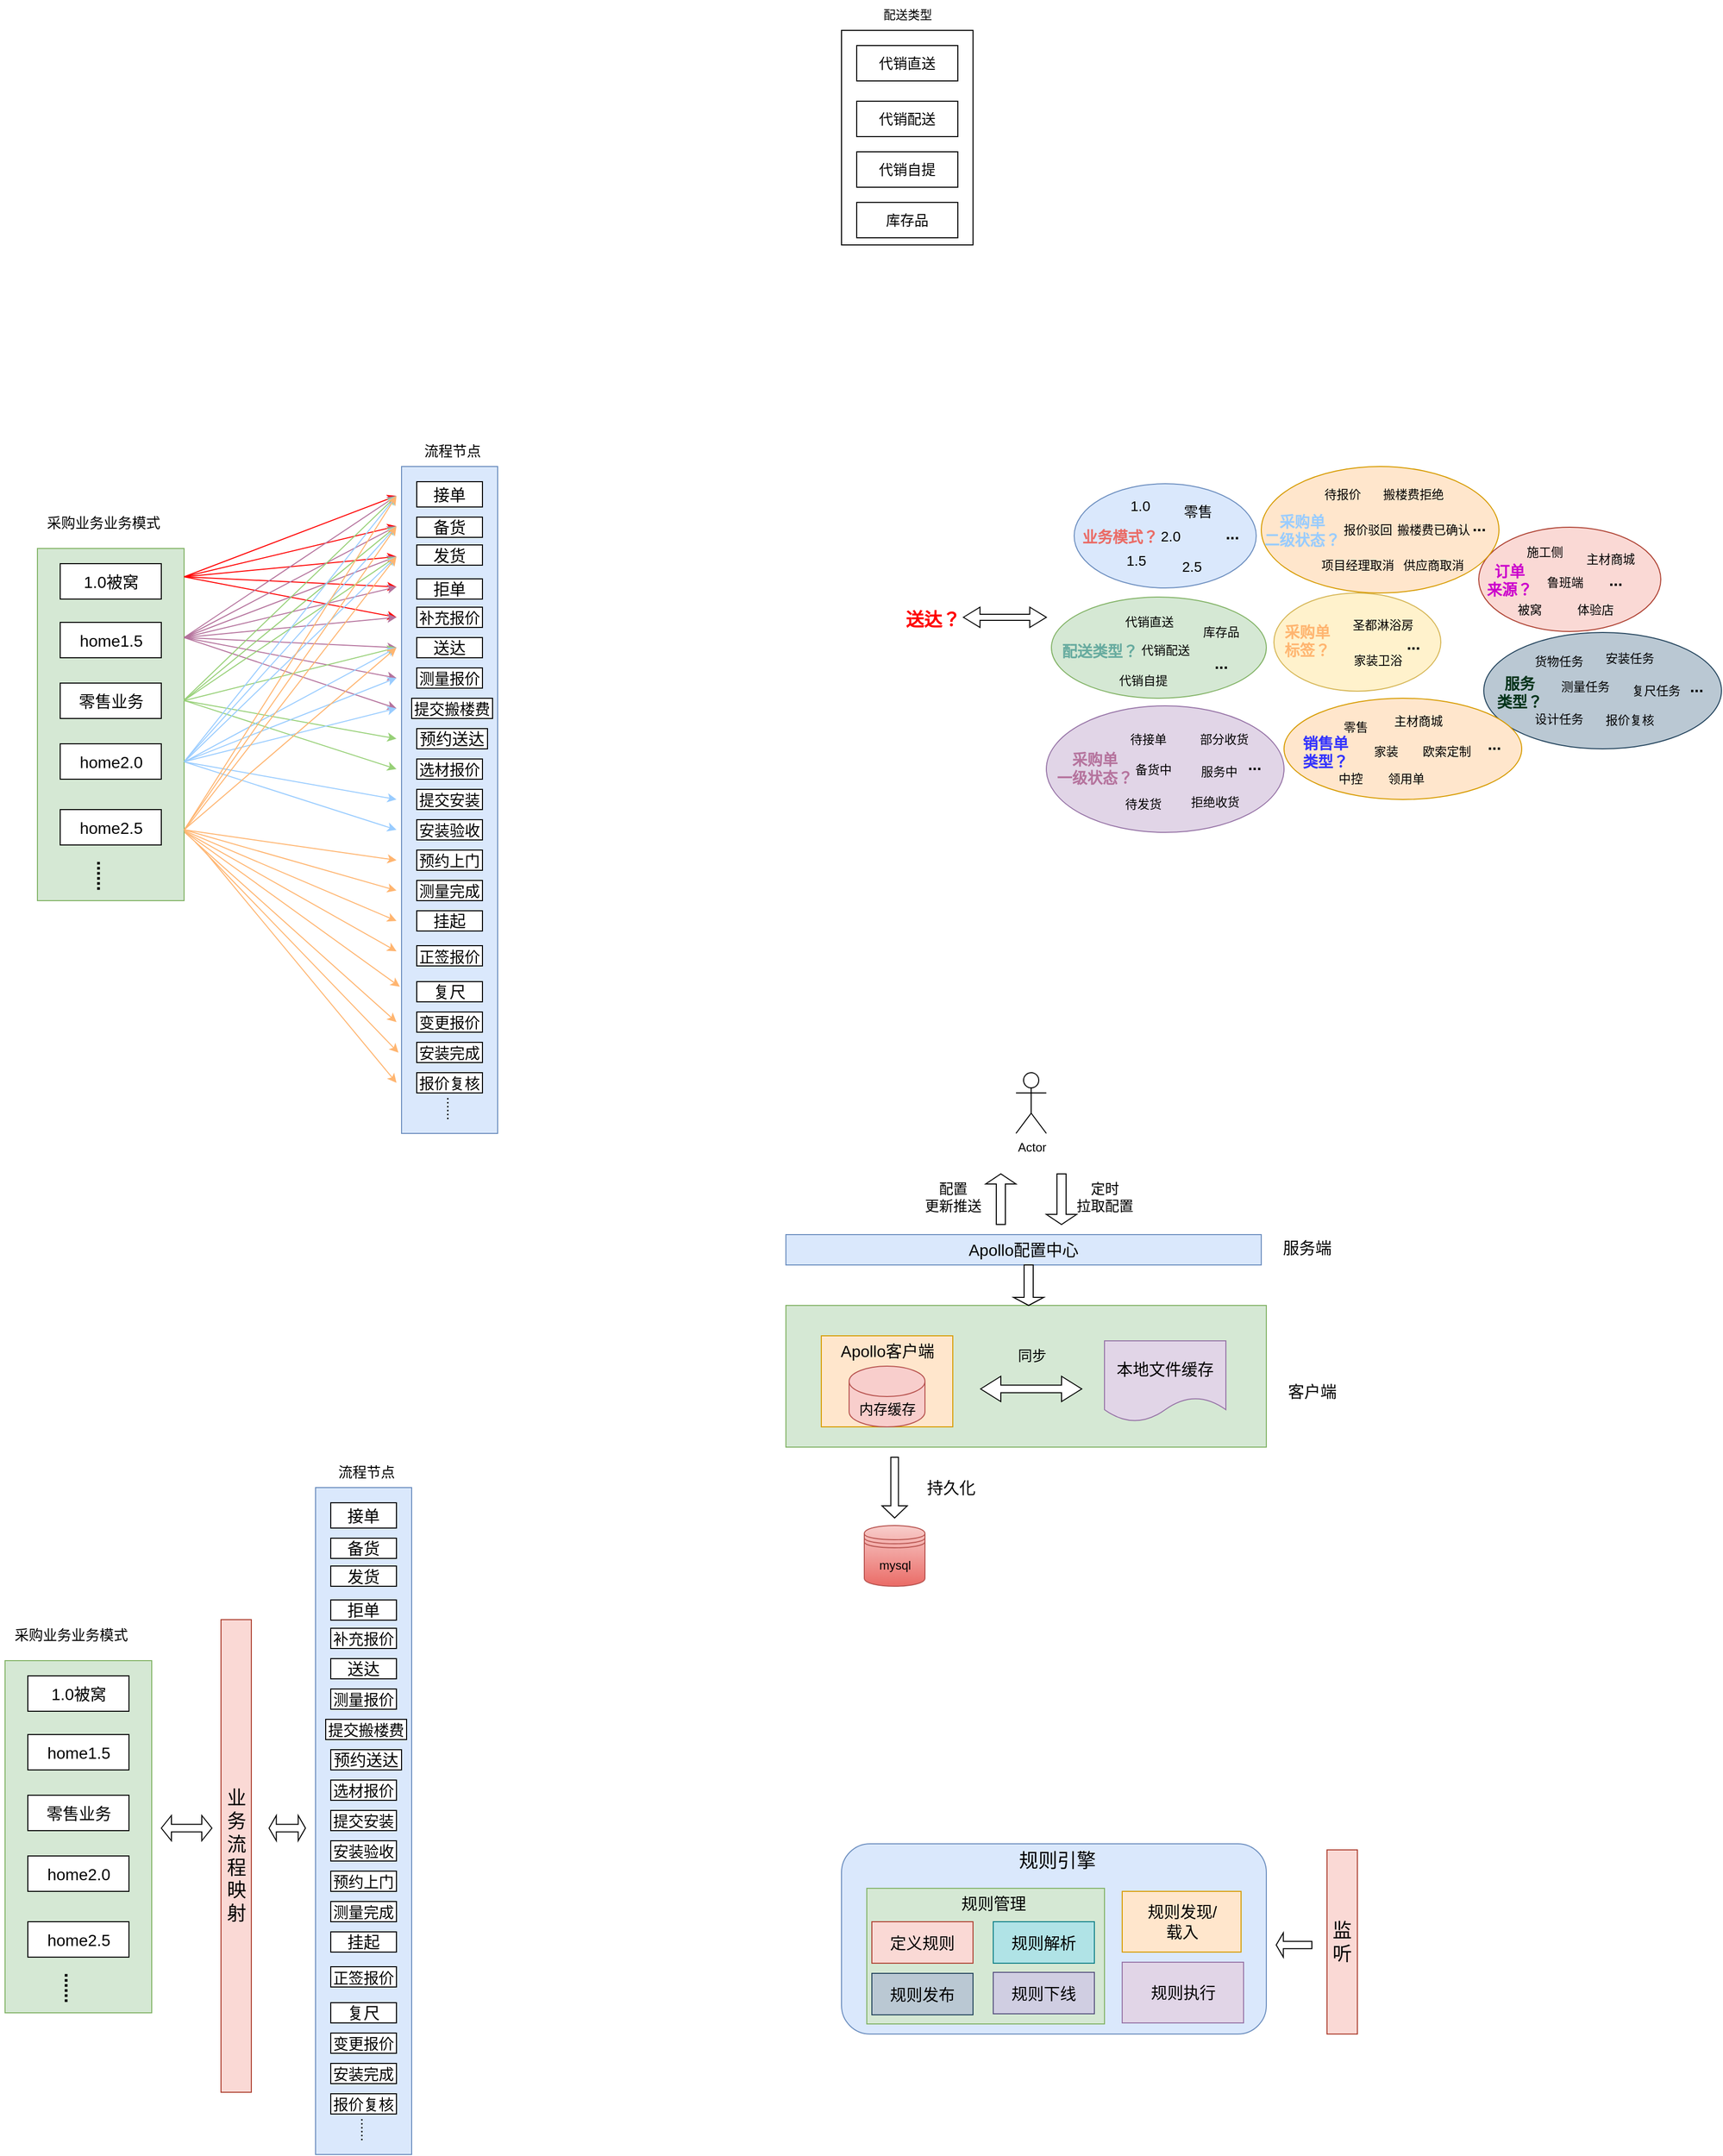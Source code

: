 <mxfile version="22.0.4" type="github">
  <diagram name="第 1 页" id="cve5uZJEfYkbzgbfO7Ss">
    <mxGraphModel dx="1386" dy="1938" grid="1" gridSize="10" guides="1" tooltips="1" connect="1" arrows="1" fold="1" page="1" pageScale="1" pageWidth="827" pageHeight="1169" background="none" math="0" shadow="0">
      <root>
        <mxCell id="0" />
        <mxCell id="1" parent="0" />
        <mxCell id="v3MDkl77wyI6t7VhT7dU-117" value="" style="ellipse;whiteSpace=wrap;html=1;fillColor=#fad9d5;strokeColor=#ae4132;" parent="1" vertex="1">
          <mxGeometry x="1560" y="161" width="180" height="103" as="geometry" />
        </mxCell>
        <mxCell id="v3MDkl77wyI6t7VhT7dU-106" value="" style="ellipse;whiteSpace=wrap;html=1;fillColor=#bac8d3;strokeColor=#23445d;" parent="1" vertex="1">
          <mxGeometry x="1565" y="265" width="235" height="115" as="geometry" />
        </mxCell>
        <mxCell id="v3MDkl77wyI6t7VhT7dU-97" value="" style="ellipse;whiteSpace=wrap;html=1;fillColor=#ffe6cc;strokeColor=#d79b00;" parent="1" vertex="1">
          <mxGeometry x="1367.5" y="330" width="235" height="100" as="geometry" />
        </mxCell>
        <mxCell id="v3MDkl77wyI6t7VhT7dU-89" value="" style="ellipse;whiteSpace=wrap;html=1;fillColor=#fff2cc;strokeColor=#d6b656;" parent="1" vertex="1">
          <mxGeometry x="1357.5" y="226" width="165" height="97" as="geometry" />
        </mxCell>
        <mxCell id="v3MDkl77wyI6t7VhT7dU-84" value="" style="ellipse;whiteSpace=wrap;html=1;fillColor=#ffe6cc;strokeColor=#d79b00;" parent="1" vertex="1">
          <mxGeometry x="1345" y="101" width="235" height="125" as="geometry" />
        </mxCell>
        <mxCell id="v3MDkl77wyI6t7VhT7dU-75" value="" style="ellipse;whiteSpace=wrap;html=1;fillColor=#e1d5e7;strokeColor=#9673a6;" parent="1" vertex="1">
          <mxGeometry x="1132.5" y="337.5" width="235" height="125" as="geometry" />
        </mxCell>
        <mxCell id="v3MDkl77wyI6t7VhT7dU-67" value="" style="ellipse;whiteSpace=wrap;html=1;fillColor=#d5e8d4;strokeColor=#82b366;" parent="1" vertex="1">
          <mxGeometry x="1137.5" y="230" width="212.5" height="100" as="geometry" />
        </mxCell>
        <mxCell id="v3MDkl77wyI6t7VhT7dU-60" value="" style="ellipse;whiteSpace=wrap;html=1;fillColor=#dae8fc;strokeColor=#6c8ebf;" parent="1" vertex="1">
          <mxGeometry x="1160" y="118" width="180" height="103" as="geometry" />
        </mxCell>
        <mxCell id="T1wn4TQBAIpZ5xIzAZ-9-1" value="" style="rounded=0;whiteSpace=wrap;html=1;fillColor=#d5e8d4;strokeColor=#82b366;" parent="1" vertex="1">
          <mxGeometry x="135" y="182" width="145" height="348" as="geometry" />
        </mxCell>
        <mxCell id="T1wn4TQBAIpZ5xIzAZ-9-2" value="&lt;font style=&quot;font-size: 16px;&quot;&gt;1.0被窝&lt;/font&gt;" style="rounded=0;whiteSpace=wrap;html=1;" parent="1" vertex="1">
          <mxGeometry x="157.5" y="197" width="100" height="35" as="geometry" />
        </mxCell>
        <mxCell id="T1wn4TQBAIpZ5xIzAZ-9-3" value="&lt;font style=&quot;font-size: 16px;&quot;&gt;home1.5&lt;/font&gt;" style="rounded=0;whiteSpace=wrap;html=1;" parent="1" vertex="1">
          <mxGeometry x="157.5" y="255" width="100" height="35" as="geometry" />
        </mxCell>
        <mxCell id="T1wn4TQBAIpZ5xIzAZ-9-4" value="&lt;font style=&quot;font-size: 16px;&quot;&gt;home2.0&lt;/font&gt;" style="rounded=0;whiteSpace=wrap;html=1;" parent="1" vertex="1">
          <mxGeometry x="157.5" y="375" width="100" height="35" as="geometry" />
        </mxCell>
        <mxCell id="T1wn4TQBAIpZ5xIzAZ-9-5" value="&lt;font style=&quot;font-size: 16px;&quot;&gt;home2.5&lt;/font&gt;" style="rounded=0;whiteSpace=wrap;html=1;" parent="1" vertex="1">
          <mxGeometry x="157.5" y="440" width="100" height="35" as="geometry" />
        </mxCell>
        <mxCell id="T1wn4TQBAIpZ5xIzAZ-9-6" value="" style="rounded=0;whiteSpace=wrap;html=1;fillColor=#dae8fc;strokeColor=#6c8ebf;" parent="1" vertex="1">
          <mxGeometry x="495" y="101" width="95" height="659" as="geometry" />
        </mxCell>
        <mxCell id="T1wn4TQBAIpZ5xIzAZ-9-7" value="&lt;font style=&quot;font-size: 16px;&quot;&gt;接单&lt;/font&gt;" style="rounded=0;whiteSpace=wrap;html=1;" parent="1" vertex="1">
          <mxGeometry x="510" y="116" width="65" height="25" as="geometry" />
        </mxCell>
        <mxCell id="T1wn4TQBAIpZ5xIzAZ-9-8" value="&lt;font style=&quot;font-size: 16px;&quot;&gt;备货&lt;/font&gt;" style="rounded=0;whiteSpace=wrap;html=1;" parent="1" vertex="1">
          <mxGeometry x="510" y="151" width="65" height="20" as="geometry" />
        </mxCell>
        <mxCell id="T1wn4TQBAIpZ5xIzAZ-9-9" value="&lt;font style=&quot;font-size: 16px;&quot;&gt;发货&lt;/font&gt;" style="rounded=0;whiteSpace=wrap;html=1;" parent="1" vertex="1">
          <mxGeometry x="510" y="178.5" width="65" height="20" as="geometry" />
        </mxCell>
        <mxCell id="T1wn4TQBAIpZ5xIzAZ-9-10" value="&lt;font style=&quot;font-size: 16px;&quot;&gt;拒单&lt;/font&gt;" style="rounded=0;whiteSpace=wrap;html=1;" parent="1" vertex="1">
          <mxGeometry x="510" y="212" width="65" height="20" as="geometry" />
        </mxCell>
        <mxCell id="T1wn4TQBAIpZ5xIzAZ-9-11" value="&lt;font style=&quot;font-size: 14px;&quot;&gt;采购业务业务模式&lt;/font&gt;" style="text;html=1;align=center;verticalAlign=middle;resizable=0;points=[];autosize=1;strokeColor=none;fillColor=none;" parent="1" vertex="1">
          <mxGeometry x="130" y="142" width="140" height="30" as="geometry" />
        </mxCell>
        <mxCell id="T1wn4TQBAIpZ5xIzAZ-9-12" value="&lt;font style=&quot;font-size: 14px;&quot;&gt;流程节点&lt;/font&gt;" style="text;html=1;align=center;verticalAlign=middle;resizable=0;points=[];autosize=1;strokeColor=none;fillColor=none;" parent="1" vertex="1">
          <mxGeometry x="505" y="71" width="80" height="30" as="geometry" />
        </mxCell>
        <mxCell id="T1wn4TQBAIpZ5xIzAZ-9-14" value="&lt;font style=&quot;font-size: 15px;&quot;&gt;补充报价&lt;/font&gt;" style="rounded=0;whiteSpace=wrap;html=1;" parent="1" vertex="1">
          <mxGeometry x="510" y="240" width="65" height="20" as="geometry" />
        </mxCell>
        <mxCell id="T1wn4TQBAIpZ5xIzAZ-9-15" value="&lt;font style=&quot;font-size: 16px;&quot;&gt;送达&lt;/font&gt;" style="rounded=0;whiteSpace=wrap;html=1;" parent="1" vertex="1">
          <mxGeometry x="510" y="270" width="65" height="20" as="geometry" />
        </mxCell>
        <mxCell id="T1wn4TQBAIpZ5xIzAZ-9-16" value="&lt;font style=&quot;font-size: 15px;&quot;&gt;测量报价&lt;/font&gt;" style="rounded=0;whiteSpace=wrap;html=1;" parent="1" vertex="1">
          <mxGeometry x="510" y="300" width="65" height="20" as="geometry" />
        </mxCell>
        <mxCell id="T1wn4TQBAIpZ5xIzAZ-9-17" value="&lt;font style=&quot;font-size: 15px;&quot;&gt;提交搬楼费&lt;/font&gt;" style="rounded=0;whiteSpace=wrap;html=1;" parent="1" vertex="1">
          <mxGeometry x="505" y="330" width="80" height="20" as="geometry" />
        </mxCell>
        <mxCell id="T1wn4TQBAIpZ5xIzAZ-9-18" value="&lt;font style=&quot;font-size: 16px;&quot;&gt;预约送达&lt;/font&gt;" style="rounded=0;whiteSpace=wrap;html=1;" parent="1" vertex="1">
          <mxGeometry x="510" y="360" width="70" height="20" as="geometry" />
        </mxCell>
        <mxCell id="T1wn4TQBAIpZ5xIzAZ-9-19" value="&lt;font style=&quot;font-size: 15px;&quot;&gt;选材报价&lt;/font&gt;" style="rounded=0;whiteSpace=wrap;html=1;" parent="1" vertex="1">
          <mxGeometry x="510" y="390" width="65" height="20" as="geometry" />
        </mxCell>
        <mxCell id="T1wn4TQBAIpZ5xIzAZ-9-20" value="&lt;font style=&quot;font-size: 15px;&quot;&gt;提交安装&lt;/font&gt;" style="rounded=0;whiteSpace=wrap;html=1;" parent="1" vertex="1">
          <mxGeometry x="510" y="420" width="65" height="20" as="geometry" />
        </mxCell>
        <mxCell id="T1wn4TQBAIpZ5xIzAZ-9-21" value="&lt;font style=&quot;font-size: 15px;&quot;&gt;安装验收&lt;/font&gt;" style="rounded=0;whiteSpace=wrap;html=1;" parent="1" vertex="1">
          <mxGeometry x="510" y="450" width="65" height="20" as="geometry" />
        </mxCell>
        <mxCell id="T1wn4TQBAIpZ5xIzAZ-9-23" value="" style="endArrow=classic;html=1;rounded=0;strokeColor=#FF0000;" parent="1" edge="1">
          <mxGeometry width="50" height="50" relative="1" as="geometry">
            <mxPoint x="280" y="210" as="sourcePoint" />
            <mxPoint x="490" y="130" as="targetPoint" />
          </mxGeometry>
        </mxCell>
        <mxCell id="T1wn4TQBAIpZ5xIzAZ-9-24" value="" style="endArrow=classic;html=1;rounded=0;strokeColor=#FF0000;" parent="1" edge="1">
          <mxGeometry width="50" height="50" relative="1" as="geometry">
            <mxPoint x="280" y="210" as="sourcePoint" />
            <mxPoint x="490" y="160" as="targetPoint" />
          </mxGeometry>
        </mxCell>
        <mxCell id="T1wn4TQBAIpZ5xIzAZ-9-26" value="配送类型" style="text;html=1;align=center;verticalAlign=middle;resizable=0;points=[];autosize=1;strokeColor=none;fillColor=none;" parent="1" vertex="1">
          <mxGeometry x="960" y="-360" width="70" height="30" as="geometry" />
        </mxCell>
        <mxCell id="T1wn4TQBAIpZ5xIzAZ-9-27" value="" style="rounded=0;whiteSpace=wrap;html=1;" parent="1" vertex="1">
          <mxGeometry x="930" y="-330" width="130" height="212" as="geometry" />
        </mxCell>
        <mxCell id="T1wn4TQBAIpZ5xIzAZ-9-28" value="&lt;font style=&quot;font-size: 14px;&quot;&gt;代销直送&lt;/font&gt;" style="rounded=0;whiteSpace=wrap;html=1;" parent="1" vertex="1">
          <mxGeometry x="945" y="-315" width="100" height="35" as="geometry" />
        </mxCell>
        <mxCell id="T1wn4TQBAIpZ5xIzAZ-9-29" value="&lt;font style=&quot;font-size: 14px;&quot;&gt;代销配送&lt;/font&gt;" style="rounded=0;whiteSpace=wrap;html=1;" parent="1" vertex="1">
          <mxGeometry x="945" y="-260" width="100" height="35" as="geometry" />
        </mxCell>
        <mxCell id="T1wn4TQBAIpZ5xIzAZ-9-30" value="&lt;font style=&quot;font-size: 14px;&quot;&gt;代销自提&lt;/font&gt;" style="rounded=0;whiteSpace=wrap;html=1;" parent="1" vertex="1">
          <mxGeometry x="945" y="-210" width="100" height="35" as="geometry" />
        </mxCell>
        <mxCell id="T1wn4TQBAIpZ5xIzAZ-9-31" value="&lt;font style=&quot;font-size: 14px;&quot;&gt;库存品&lt;/font&gt;" style="rounded=0;whiteSpace=wrap;html=1;" parent="1" vertex="1">
          <mxGeometry x="945" y="-160" width="100" height="35" as="geometry" />
        </mxCell>
        <mxCell id="T1wn4TQBAIpZ5xIzAZ-9-33" value="&lt;font style=&quot;font-size: 16px;&quot;&gt;零售业务&lt;/font&gt;" style="rounded=0;whiteSpace=wrap;html=1;" parent="1" vertex="1">
          <mxGeometry x="157.5" y="315" width="100" height="35" as="geometry" />
        </mxCell>
        <mxCell id="v3MDkl77wyI6t7VhT7dU-2" value="" style="endArrow=classic;html=1;rounded=0;strokeColor=#FF0000;" parent="1" edge="1">
          <mxGeometry width="50" height="50" relative="1" as="geometry">
            <mxPoint x="280" y="210" as="sourcePoint" />
            <mxPoint x="490" y="190" as="targetPoint" />
          </mxGeometry>
        </mxCell>
        <mxCell id="v3MDkl77wyI6t7VhT7dU-3" value="" style="endArrow=classic;html=1;rounded=0;strokeColor=#FF0000;" parent="1" edge="1">
          <mxGeometry width="50" height="50" relative="1" as="geometry">
            <mxPoint x="280" y="210" as="sourcePoint" />
            <mxPoint x="490" y="250" as="targetPoint" />
          </mxGeometry>
        </mxCell>
        <mxCell id="v3MDkl77wyI6t7VhT7dU-4" value="" style="endArrow=classic;html=1;rounded=0;strokeColor=#FF0000;" parent="1" edge="1">
          <mxGeometry width="50" height="50" relative="1" as="geometry">
            <mxPoint x="280" y="210" as="sourcePoint" />
            <mxPoint x="490" y="220" as="targetPoint" />
          </mxGeometry>
        </mxCell>
        <mxCell id="v3MDkl77wyI6t7VhT7dU-5" value="" style="endArrow=classic;html=1;rounded=0;strokeColor=#B5739D;" parent="1" edge="1">
          <mxGeometry width="50" height="50" relative="1" as="geometry">
            <mxPoint x="280" y="270" as="sourcePoint" />
            <mxPoint x="490" y="130" as="targetPoint" />
          </mxGeometry>
        </mxCell>
        <mxCell id="v3MDkl77wyI6t7VhT7dU-6" value="" style="endArrow=classic;html=1;rounded=0;strokeColor=#B5739D;" parent="1" edge="1">
          <mxGeometry width="50" height="50" relative="1" as="geometry">
            <mxPoint x="280" y="270" as="sourcePoint" />
            <mxPoint x="490" y="160" as="targetPoint" />
          </mxGeometry>
        </mxCell>
        <mxCell id="v3MDkl77wyI6t7VhT7dU-7" value="" style="endArrow=classic;html=1;rounded=0;strokeColor=#B5739D;" parent="1" edge="1">
          <mxGeometry width="50" height="50" relative="1" as="geometry">
            <mxPoint x="280" y="270" as="sourcePoint" />
            <mxPoint x="490" y="190" as="targetPoint" />
          </mxGeometry>
        </mxCell>
        <mxCell id="v3MDkl77wyI6t7VhT7dU-8" value="" style="endArrow=classic;html=1;rounded=0;strokeColor=#B5739D;" parent="1" edge="1">
          <mxGeometry width="50" height="50" relative="1" as="geometry">
            <mxPoint x="280" y="270" as="sourcePoint" />
            <mxPoint x="490" y="220" as="targetPoint" />
          </mxGeometry>
        </mxCell>
        <mxCell id="v3MDkl77wyI6t7VhT7dU-9" value="" style="endArrow=classic;html=1;rounded=0;strokeColor=#B5739D;" parent="1" edge="1">
          <mxGeometry width="50" height="50" relative="1" as="geometry">
            <mxPoint x="280" y="270" as="sourcePoint" />
            <mxPoint x="490" y="250" as="targetPoint" />
          </mxGeometry>
        </mxCell>
        <mxCell id="v3MDkl77wyI6t7VhT7dU-10" value="" style="endArrow=classic;html=1;rounded=0;strokeColor=#B5739D;" parent="1" edge="1">
          <mxGeometry width="50" height="50" relative="1" as="geometry">
            <mxPoint x="280" y="270" as="sourcePoint" />
            <mxPoint x="490" y="280" as="targetPoint" />
          </mxGeometry>
        </mxCell>
        <mxCell id="v3MDkl77wyI6t7VhT7dU-11" value="" style="endArrow=classic;html=1;rounded=0;strokeColor=#B5739D;" parent="1" edge="1">
          <mxGeometry width="50" height="50" relative="1" as="geometry">
            <mxPoint x="280" y="270" as="sourcePoint" />
            <mxPoint x="490" y="310" as="targetPoint" />
          </mxGeometry>
        </mxCell>
        <mxCell id="v3MDkl77wyI6t7VhT7dU-12" value="" style="endArrow=classic;html=1;rounded=0;strokeColor=#B5739D;" parent="1" edge="1">
          <mxGeometry width="50" height="50" relative="1" as="geometry">
            <mxPoint x="280" y="270" as="sourcePoint" />
            <mxPoint x="490" y="340" as="targetPoint" />
          </mxGeometry>
        </mxCell>
        <mxCell id="v3MDkl77wyI6t7VhT7dU-13" value="&lt;font style=&quot;font-size: 14px;&quot;&gt;......&lt;/font&gt;" style="text;html=1;align=center;verticalAlign=middle;resizable=0;points=[];autosize=1;strokeColor=none;fillColor=none;rotation=90;" parent="1" vertex="1">
          <mxGeometry x="520" y="720" width="50" height="30" as="geometry" />
        </mxCell>
        <mxCell id="v3MDkl77wyI6t7VhT7dU-14" value="&lt;font style=&quot;font-size: 18px;&quot;&gt;&lt;b style=&quot;&quot;&gt;......&lt;/b&gt;&lt;/font&gt;" style="text;html=1;align=center;verticalAlign=middle;resizable=0;points=[];autosize=1;strokeColor=none;fillColor=none;rotation=90;" parent="1" vertex="1">
          <mxGeometry x="175" y="485" width="50" height="40" as="geometry" />
        </mxCell>
        <mxCell id="v3MDkl77wyI6t7VhT7dU-15" value="" style="endArrow=classic;html=1;rounded=0;exitX=0.998;exitY=0.431;exitDx=0;exitDy=0;exitPerimeter=0;strokeColor=#97D077;" parent="1" source="T1wn4TQBAIpZ5xIzAZ-9-1" edge="1">
          <mxGeometry width="50" height="50" relative="1" as="geometry">
            <mxPoint x="280" y="320" as="sourcePoint" />
            <mxPoint x="490" y="130" as="targetPoint" />
          </mxGeometry>
        </mxCell>
        <mxCell id="v3MDkl77wyI6t7VhT7dU-16" value="" style="endArrow=classic;html=1;rounded=0;exitX=0.999;exitY=0.432;exitDx=0;exitDy=0;exitPerimeter=0;strokeColor=#97D077;" parent="1" source="T1wn4TQBAIpZ5xIzAZ-9-1" edge="1">
          <mxGeometry width="50" height="50" relative="1" as="geometry">
            <mxPoint x="280" y="320" as="sourcePoint" />
            <mxPoint x="490" y="160" as="targetPoint" />
          </mxGeometry>
        </mxCell>
        <mxCell id="v3MDkl77wyI6t7VhT7dU-17" value="" style="endArrow=classic;html=1;rounded=0;exitX=1.002;exitY=0.431;exitDx=0;exitDy=0;exitPerimeter=0;strokeColor=#97D077;" parent="1" source="T1wn4TQBAIpZ5xIzAZ-9-1" edge="1">
          <mxGeometry width="50" height="50" relative="1" as="geometry">
            <mxPoint x="280" y="320" as="sourcePoint" />
            <mxPoint x="490" y="190" as="targetPoint" />
          </mxGeometry>
        </mxCell>
        <mxCell id="v3MDkl77wyI6t7VhT7dU-18" value="" style="endArrow=classic;html=1;rounded=0;exitX=1;exitY=0.432;exitDx=0;exitDy=0;exitPerimeter=0;strokeColor=#97D077;" parent="1" source="T1wn4TQBAIpZ5xIzAZ-9-1" edge="1">
          <mxGeometry width="50" height="50" relative="1" as="geometry">
            <mxPoint x="280" y="320" as="sourcePoint" />
            <mxPoint x="490" y="280" as="targetPoint" />
          </mxGeometry>
        </mxCell>
        <mxCell id="v3MDkl77wyI6t7VhT7dU-19" value="" style="endArrow=classic;html=1;rounded=0;exitX=1.002;exitY=0.432;exitDx=0;exitDy=0;exitPerimeter=0;strokeColor=#97D077;" parent="1" source="T1wn4TQBAIpZ5xIzAZ-9-1" edge="1">
          <mxGeometry width="50" height="50" relative="1" as="geometry">
            <mxPoint x="280" y="320" as="sourcePoint" />
            <mxPoint x="490" y="400" as="targetPoint" />
          </mxGeometry>
        </mxCell>
        <mxCell id="v3MDkl77wyI6t7VhT7dU-20" value="" style="endArrow=classic;html=1;rounded=0;exitX=1;exitY=0.432;exitDx=0;exitDy=0;exitPerimeter=0;strokeColor=#97D077;" parent="1" source="T1wn4TQBAIpZ5xIzAZ-9-1" edge="1">
          <mxGeometry width="50" height="50" relative="1" as="geometry">
            <mxPoint x="280" y="320" as="sourcePoint" />
            <mxPoint x="490" y="370" as="targetPoint" />
          </mxGeometry>
        </mxCell>
        <mxCell id="v3MDkl77wyI6t7VhT7dU-21" value="" style="endArrow=classic;html=1;rounded=0;exitX=1.001;exitY=0.605;exitDx=0;exitDy=0;exitPerimeter=0;strokeColor=#99CCFF;" parent="1" source="T1wn4TQBAIpZ5xIzAZ-9-1" edge="1">
          <mxGeometry width="50" height="50" relative="1" as="geometry">
            <mxPoint x="280" y="370" as="sourcePoint" />
            <mxPoint x="490" y="130" as="targetPoint" />
          </mxGeometry>
        </mxCell>
        <mxCell id="v3MDkl77wyI6t7VhT7dU-22" value="" style="endArrow=classic;html=1;rounded=0;exitX=1;exitY=0.605;exitDx=0;exitDy=0;exitPerimeter=0;strokeColor=#99CCFF;" parent="1" source="T1wn4TQBAIpZ5xIzAZ-9-1" edge="1">
          <mxGeometry width="50" height="50" relative="1" as="geometry">
            <mxPoint x="280" y="370" as="sourcePoint" />
            <mxPoint x="490" y="160" as="targetPoint" />
          </mxGeometry>
        </mxCell>
        <mxCell id="v3MDkl77wyI6t7VhT7dU-23" value="" style="endArrow=classic;html=1;rounded=0;exitX=1.001;exitY=0.606;exitDx=0;exitDy=0;exitPerimeter=0;strokeColor=#99CCFF;" parent="1" source="T1wn4TQBAIpZ5xIzAZ-9-1" edge="1">
          <mxGeometry width="50" height="50" relative="1" as="geometry">
            <mxPoint x="280" y="370" as="sourcePoint" />
            <mxPoint x="490" y="190" as="targetPoint" />
          </mxGeometry>
        </mxCell>
        <mxCell id="v3MDkl77wyI6t7VhT7dU-24" value="" style="endArrow=classic;html=1;rounded=0;exitX=1.001;exitY=0.605;exitDx=0;exitDy=0;exitPerimeter=0;strokeColor=#99CCFF;" parent="1" source="T1wn4TQBAIpZ5xIzAZ-9-1" edge="1">
          <mxGeometry width="50" height="50" relative="1" as="geometry">
            <mxPoint x="280" y="370" as="sourcePoint" />
            <mxPoint x="490" y="310" as="targetPoint" />
          </mxGeometry>
        </mxCell>
        <mxCell id="v3MDkl77wyI6t7VhT7dU-25" value="" style="endArrow=classic;html=1;rounded=0;exitX=1.002;exitY=0.606;exitDx=0;exitDy=0;exitPerimeter=0;strokeColor=#99CCFF;" parent="1" source="T1wn4TQBAIpZ5xIzAZ-9-1" edge="1">
          <mxGeometry width="50" height="50" relative="1" as="geometry">
            <mxPoint x="280" y="370" as="sourcePoint" />
            <mxPoint x="490" y="280" as="targetPoint" />
          </mxGeometry>
        </mxCell>
        <mxCell id="v3MDkl77wyI6t7VhT7dU-26" value="" style="endArrow=classic;html=1;rounded=0;exitX=1.006;exitY=0.605;exitDx=0;exitDy=0;exitPerimeter=0;strokeColor=#99CCFF;" parent="1" source="T1wn4TQBAIpZ5xIzAZ-9-1" edge="1">
          <mxGeometry width="50" height="50" relative="1" as="geometry">
            <mxPoint x="280" y="370" as="sourcePoint" />
            <mxPoint x="490" y="340" as="targetPoint" />
          </mxGeometry>
        </mxCell>
        <mxCell id="v3MDkl77wyI6t7VhT7dU-27" value="" style="endArrow=classic;html=1;rounded=0;exitX=1.015;exitY=0.607;exitDx=0;exitDy=0;exitPerimeter=0;strokeColor=#99CCFF;" parent="1" source="T1wn4TQBAIpZ5xIzAZ-9-1" edge="1">
          <mxGeometry width="50" height="50" relative="1" as="geometry">
            <mxPoint x="280" y="370" as="sourcePoint" />
            <mxPoint x="490" y="430" as="targetPoint" />
          </mxGeometry>
        </mxCell>
        <mxCell id="v3MDkl77wyI6t7VhT7dU-28" value="" style="endArrow=classic;html=1;rounded=0;exitX=1.003;exitY=0.606;exitDx=0;exitDy=0;exitPerimeter=0;strokeColor=#99CCFF;" parent="1" source="T1wn4TQBAIpZ5xIzAZ-9-1" edge="1">
          <mxGeometry width="50" height="50" relative="1" as="geometry">
            <mxPoint x="280" y="370" as="sourcePoint" />
            <mxPoint x="490" y="460" as="targetPoint" />
          </mxGeometry>
        </mxCell>
        <mxCell id="v3MDkl77wyI6t7VhT7dU-30" value="&lt;font style=&quot;font-size: 15px;&quot;&gt;预约上门&lt;/font&gt;" style="rounded=0;whiteSpace=wrap;html=1;" parent="1" vertex="1">
          <mxGeometry x="510" y="480" width="65" height="20" as="geometry" />
        </mxCell>
        <mxCell id="v3MDkl77wyI6t7VhT7dU-31" value="&lt;font style=&quot;font-size: 15px;&quot;&gt;测量完成&lt;/font&gt;" style="rounded=0;whiteSpace=wrap;html=1;" parent="1" vertex="1">
          <mxGeometry x="510" y="510" width="65" height="20" as="geometry" />
        </mxCell>
        <mxCell id="v3MDkl77wyI6t7VhT7dU-32" value="&lt;font style=&quot;font-size: 16px;&quot;&gt;挂起&lt;/font&gt;" style="rounded=0;whiteSpace=wrap;html=1;" parent="1" vertex="1">
          <mxGeometry x="510" y="540" width="65" height="20" as="geometry" />
        </mxCell>
        <mxCell id="v3MDkl77wyI6t7VhT7dU-33" value="&lt;font style=&quot;font-size: 15px;&quot;&gt;正签报价&lt;/font&gt;" style="rounded=0;whiteSpace=wrap;html=1;" parent="1" vertex="1">
          <mxGeometry x="510" y="574.5" width="65" height="20" as="geometry" />
        </mxCell>
        <mxCell id="v3MDkl77wyI6t7VhT7dU-34" value="&lt;font style=&quot;font-size: 16px;&quot;&gt;复尺&lt;/font&gt;" style="rounded=0;whiteSpace=wrap;html=1;" parent="1" vertex="1">
          <mxGeometry x="510" y="610" width="65" height="20" as="geometry" />
        </mxCell>
        <mxCell id="v3MDkl77wyI6t7VhT7dU-35" value="&lt;font style=&quot;font-size: 15px;&quot;&gt;变更报价&lt;/font&gt;" style="rounded=0;whiteSpace=wrap;html=1;" parent="1" vertex="1">
          <mxGeometry x="510" y="640" width="65" height="20" as="geometry" />
        </mxCell>
        <mxCell id="v3MDkl77wyI6t7VhT7dU-36" value="&lt;font style=&quot;font-size: 15px;&quot;&gt;安装完成&lt;/font&gt;" style="rounded=0;whiteSpace=wrap;html=1;" parent="1" vertex="1">
          <mxGeometry x="510" y="670" width="65" height="20" as="geometry" />
        </mxCell>
        <mxCell id="v3MDkl77wyI6t7VhT7dU-37" value="&lt;font style=&quot;font-size: 15px;&quot;&gt;报价复核&lt;/font&gt;" style="rounded=0;whiteSpace=wrap;html=1;" parent="1" vertex="1">
          <mxGeometry x="510" y="700" width="65" height="20" as="geometry" />
        </mxCell>
        <mxCell id="v3MDkl77wyI6t7VhT7dU-38" value="" style="endArrow=classic;html=1;rounded=0;exitX=1.004;exitY=0.797;exitDx=0;exitDy=0;exitPerimeter=0;strokeColor=#FFB570;" parent="1" source="T1wn4TQBAIpZ5xIzAZ-9-1" edge="1">
          <mxGeometry width="50" height="50" relative="1" as="geometry">
            <mxPoint x="290" y="403" as="sourcePoint" />
            <mxPoint x="490" y="130" as="targetPoint" />
          </mxGeometry>
        </mxCell>
        <mxCell id="v3MDkl77wyI6t7VhT7dU-39" value="" style="endArrow=classic;html=1;rounded=0;strokeColor=#FFB570;" parent="1" edge="1">
          <mxGeometry width="50" height="50" relative="1" as="geometry">
            <mxPoint x="280" y="460" as="sourcePoint" />
            <mxPoint x="490" y="160" as="targetPoint" />
          </mxGeometry>
        </mxCell>
        <mxCell id="v3MDkl77wyI6t7VhT7dU-40" value="" style="endArrow=classic;html=1;rounded=0;exitX=1.001;exitY=0.801;exitDx=0;exitDy=0;exitPerimeter=0;strokeColor=#FFB570;" parent="1" source="T1wn4TQBAIpZ5xIzAZ-9-1" edge="1">
          <mxGeometry width="50" height="50" relative="1" as="geometry">
            <mxPoint x="290" y="470" as="sourcePoint" />
            <mxPoint x="490" y="190" as="targetPoint" />
          </mxGeometry>
        </mxCell>
        <mxCell id="v3MDkl77wyI6t7VhT7dU-41" value="" style="endArrow=classic;html=1;rounded=0;strokeColor=#FFB570;" parent="1" edge="1">
          <mxGeometry width="50" height="50" relative="1" as="geometry">
            <mxPoint x="280" y="460" as="sourcePoint" />
            <mxPoint x="490" y="280" as="targetPoint" />
          </mxGeometry>
        </mxCell>
        <mxCell id="v3MDkl77wyI6t7VhT7dU-42" value="" style="endArrow=classic;html=1;rounded=0;exitX=1;exitY=0.799;exitDx=0;exitDy=0;exitPerimeter=0;strokeColor=#FFB570;" parent="1" source="T1wn4TQBAIpZ5xIzAZ-9-1" edge="1">
          <mxGeometry width="50" height="50" relative="1" as="geometry">
            <mxPoint x="290" y="403" as="sourcePoint" />
            <mxPoint x="490" y="490" as="targetPoint" />
          </mxGeometry>
        </mxCell>
        <mxCell id="v3MDkl77wyI6t7VhT7dU-43" value="" style="endArrow=classic;html=1;rounded=0;strokeColor=#FFB570;" parent="1" edge="1">
          <mxGeometry width="50" height="50" relative="1" as="geometry">
            <mxPoint x="280" y="460" as="sourcePoint" />
            <mxPoint x="490" y="520" as="targetPoint" />
          </mxGeometry>
        </mxCell>
        <mxCell id="v3MDkl77wyI6t7VhT7dU-44" value="" style="endArrow=classic;html=1;rounded=0;exitX=1.005;exitY=0.802;exitDx=0;exitDy=0;exitPerimeter=0;strokeColor=#FFB570;" parent="1" source="T1wn4TQBAIpZ5xIzAZ-9-1" edge="1">
          <mxGeometry width="50" height="50" relative="1" as="geometry">
            <mxPoint x="290" y="470" as="sourcePoint" />
            <mxPoint x="490" y="550" as="targetPoint" />
          </mxGeometry>
        </mxCell>
        <mxCell id="v3MDkl77wyI6t7VhT7dU-45" value="" style="endArrow=classic;html=1;rounded=0;exitX=1.001;exitY=0.803;exitDx=0;exitDy=0;exitPerimeter=0;strokeColor=#FFB570;" parent="1" source="T1wn4TQBAIpZ5xIzAZ-9-1" edge="1">
          <mxGeometry width="50" height="50" relative="1" as="geometry">
            <mxPoint x="291" y="471" as="sourcePoint" />
            <mxPoint x="490" y="580" as="targetPoint" />
          </mxGeometry>
        </mxCell>
        <mxCell id="v3MDkl77wyI6t7VhT7dU-46" value="" style="endArrow=classic;html=1;rounded=0;exitX=1.006;exitY=0.805;exitDx=0;exitDy=0;exitPerimeter=0;entryX=-0.018;entryY=0.78;entryDx=0;entryDy=0;entryPerimeter=0;strokeColor=#FFB570;" parent="1" source="T1wn4TQBAIpZ5xIzAZ-9-1" target="T1wn4TQBAIpZ5xIzAZ-9-6" edge="1">
          <mxGeometry width="50" height="50" relative="1" as="geometry">
            <mxPoint x="290" y="471" as="sourcePoint" />
            <mxPoint x="500" y="590" as="targetPoint" />
          </mxGeometry>
        </mxCell>
        <mxCell id="v3MDkl77wyI6t7VhT7dU-47" value="" style="endArrow=classic;html=1;rounded=0;exitX=1.004;exitY=0.806;exitDx=0;exitDy=0;exitPerimeter=0;strokeColor=#FFB570;" parent="1" source="T1wn4TQBAIpZ5xIzAZ-9-1" edge="1">
          <mxGeometry width="50" height="50" relative="1" as="geometry">
            <mxPoint x="291" y="472" as="sourcePoint" />
            <mxPoint x="490" y="650" as="targetPoint" />
          </mxGeometry>
        </mxCell>
        <mxCell id="v3MDkl77wyI6t7VhT7dU-48" value="" style="endArrow=classic;html=1;rounded=0;exitX=1.004;exitY=0.806;exitDx=0;exitDy=0;exitPerimeter=0;entryX=-0.032;entryY=0.879;entryDx=0;entryDy=0;entryPerimeter=0;strokeColor=#FFB570;" parent="1" target="T1wn4TQBAIpZ5xIzAZ-9-6" edge="1">
          <mxGeometry width="50" height="50" relative="1" as="geometry">
            <mxPoint x="291" y="472" as="sourcePoint" />
            <mxPoint x="500" y="660" as="targetPoint" />
          </mxGeometry>
        </mxCell>
        <mxCell id="v3MDkl77wyI6t7VhT7dU-49" value="" style="endArrow=classic;html=1;rounded=0;exitX=1.004;exitY=0.806;exitDx=0;exitDy=0;exitPerimeter=0;strokeColor=#FFB570;" parent="1" edge="1">
          <mxGeometry width="50" height="50" relative="1" as="geometry">
            <mxPoint x="301" y="482" as="sourcePoint" />
            <mxPoint x="490" y="710" as="targetPoint" />
          </mxGeometry>
        </mxCell>
        <mxCell id="v3MDkl77wyI6t7VhT7dU-50" value="&lt;font color=&quot;#ff0000&quot; style=&quot;font-size: 18px;&quot;&gt;&lt;b style=&quot;&quot;&gt;送达？&lt;/b&gt;&lt;/font&gt;" style="text;html=1;align=center;verticalAlign=middle;resizable=0;points=[];autosize=1;strokeColor=none;fillColor=none;" parent="1" vertex="1">
          <mxGeometry x="980" y="233" width="80" height="40" as="geometry" />
        </mxCell>
        <mxCell id="v3MDkl77wyI6t7VhT7dU-51" value="&lt;font color=&quot;#ea6b66&quot; style=&quot;font-size: 15px;&quot;&gt;&lt;b&gt;业务模式？&lt;/b&gt;&lt;/font&gt;" style="text;html=1;align=center;verticalAlign=middle;resizable=0;points=[];autosize=1;strokeColor=none;fillColor=none;" parent="1" vertex="1">
          <mxGeometry x="1155" y="154.5" width="100" height="30" as="geometry" />
        </mxCell>
        <mxCell id="v3MDkl77wyI6t7VhT7dU-52" value="1.0" style="text;html=1;align=center;verticalAlign=middle;resizable=0;points=[];autosize=1;strokeColor=none;fillColor=none;fontSize=14;" parent="1" vertex="1">
          <mxGeometry x="1205" y="124.5" width="40" height="30" as="geometry" />
        </mxCell>
        <mxCell id="v3MDkl77wyI6t7VhT7dU-53" value="2.0" style="text;html=1;align=center;verticalAlign=middle;resizable=0;points=[];autosize=1;strokeColor=none;fillColor=none;fontSize=14;" parent="1" vertex="1">
          <mxGeometry x="1235" y="154.5" width="40" height="30" as="geometry" />
        </mxCell>
        <mxCell id="v3MDkl77wyI6t7VhT7dU-54" value="1.5" style="text;html=1;align=center;verticalAlign=middle;resizable=0;points=[];autosize=1;strokeColor=none;fillColor=none;fontSize=14;" parent="1" vertex="1">
          <mxGeometry x="1201.25" y="178.5" width="40" height="30" as="geometry" />
        </mxCell>
        <mxCell id="v3MDkl77wyI6t7VhT7dU-55" value="零售" style="text;html=1;align=center;verticalAlign=middle;resizable=0;points=[];autosize=1;strokeColor=none;fillColor=none;fontSize=14;" parent="1" vertex="1">
          <mxGeometry x="1257.25" y="131" width="50" height="30" as="geometry" />
        </mxCell>
        <mxCell id="v3MDkl77wyI6t7VhT7dU-56" value="2.5" style="text;html=1;align=center;verticalAlign=middle;resizable=0;points=[];autosize=1;strokeColor=none;fillColor=none;fontSize=14;" parent="1" vertex="1">
          <mxGeometry x="1256.25" y="184.5" width="40" height="30" as="geometry" />
        </mxCell>
        <mxCell id="v3MDkl77wyI6t7VhT7dU-62" value="&lt;font color=&quot;#67ab9f&quot; style=&quot;font-size: 15px;&quot;&gt;&lt;b&gt;配送类型？&lt;/b&gt;&lt;/font&gt;" style="text;html=1;align=center;verticalAlign=middle;resizable=0;points=[];autosize=1;strokeColor=none;fillColor=none;" parent="1" vertex="1">
          <mxGeometry x="1135" y="267.5" width="100" height="30" as="geometry" />
        </mxCell>
        <mxCell id="v3MDkl77wyI6t7VhT7dU-63" value="代销直送" style="text;html=1;align=center;verticalAlign=middle;resizable=0;points=[];autosize=1;strokeColor=none;fillColor=none;" parent="1" vertex="1">
          <mxGeometry x="1198.75" y="240" width="70" height="30" as="geometry" />
        </mxCell>
        <mxCell id="v3MDkl77wyI6t7VhT7dU-64" value="代销配送" style="text;html=1;align=center;verticalAlign=middle;resizable=0;points=[];autosize=1;strokeColor=none;fillColor=none;" parent="1" vertex="1">
          <mxGeometry x="1215" y="267.5" width="70" height="30" as="geometry" />
        </mxCell>
        <mxCell id="v3MDkl77wyI6t7VhT7dU-65" value="代销自提" style="text;html=1;align=center;verticalAlign=middle;resizable=0;points=[];autosize=1;strokeColor=none;fillColor=none;" parent="1" vertex="1">
          <mxGeometry x="1192.5" y="297.5" width="70" height="30" as="geometry" />
        </mxCell>
        <mxCell id="v3MDkl77wyI6t7VhT7dU-66" value="库存品" style="text;html=1;align=center;verticalAlign=middle;resizable=0;points=[];autosize=1;strokeColor=none;fillColor=none;" parent="1" vertex="1">
          <mxGeometry x="1275" y="250" width="60" height="30" as="geometry" />
        </mxCell>
        <mxCell id="v3MDkl77wyI6t7VhT7dU-68" value="&lt;font color=&quot;#b5739d&quot; style=&quot;font-size: 15px;&quot;&gt;&lt;b&gt;采购单&lt;br&gt;一级状态？&lt;/b&gt;&lt;/font&gt;" style="text;html=1;align=center;verticalAlign=middle;resizable=0;points=[];autosize=1;strokeColor=none;fillColor=none;" parent="1" vertex="1">
          <mxGeometry x="1130" y="374" width="100" height="50" as="geometry" />
        </mxCell>
        <mxCell id="v3MDkl77wyI6t7VhT7dU-69" value="待接单" style="text;html=1;align=center;verticalAlign=middle;resizable=0;points=[];autosize=1;strokeColor=none;fillColor=none;" parent="1" vertex="1">
          <mxGeometry x="1202.5" y="355.5" width="60" height="30" as="geometry" />
        </mxCell>
        <mxCell id="v3MDkl77wyI6t7VhT7dU-70" value="备货中" style="text;html=1;align=center;verticalAlign=middle;resizable=0;points=[];autosize=1;strokeColor=none;fillColor=none;" parent="1" vertex="1">
          <mxGeometry x="1207.5" y="385.5" width="60" height="30" as="geometry" />
        </mxCell>
        <mxCell id="v3MDkl77wyI6t7VhT7dU-71" value="待发货" style="text;html=1;align=center;verticalAlign=middle;resizable=0;points=[];autosize=1;strokeColor=none;fillColor=none;" parent="1" vertex="1">
          <mxGeometry x="1197.5" y="420" width="60" height="30" as="geometry" />
        </mxCell>
        <mxCell id="v3MDkl77wyI6t7VhT7dU-72" value="部分收货" style="text;html=1;align=center;verticalAlign=middle;resizable=0;points=[];autosize=1;strokeColor=none;fillColor=none;" parent="1" vertex="1">
          <mxGeometry x="1272.5" y="355.5" width="70" height="30" as="geometry" />
        </mxCell>
        <mxCell id="v3MDkl77wyI6t7VhT7dU-73" value="服务中" style="text;html=1;align=center;verticalAlign=middle;resizable=0;points=[];autosize=1;strokeColor=none;fillColor=none;" parent="1" vertex="1">
          <mxGeometry x="1272.5" y="387.5" width="60" height="30" as="geometry" />
        </mxCell>
        <mxCell id="v3MDkl77wyI6t7VhT7dU-74" value="拒绝收货" style="text;html=1;align=center;verticalAlign=middle;resizable=0;points=[];autosize=1;strokeColor=none;fillColor=none;" parent="1" vertex="1">
          <mxGeometry x="1263.5" y="417.5" width="70" height="30" as="geometry" />
        </mxCell>
        <mxCell id="v3MDkl77wyI6t7VhT7dU-76" value="&lt;font style=&quot;font-size: 16px;&quot;&gt;&lt;b&gt;...&lt;/b&gt;&lt;/font&gt;" style="text;html=1;align=center;verticalAlign=middle;resizable=0;points=[];autosize=1;strokeColor=none;fillColor=none;" parent="1" vertex="1">
          <mxGeometry x="1317.5" y="380" width="40" height="30" as="geometry" />
        </mxCell>
        <mxCell id="v3MDkl77wyI6t7VhT7dU-77" value="&lt;font color=&quot;#99ccff&quot; style=&quot;font-size: 15px;&quot;&gt;&lt;b&gt;采购单&lt;br&gt;二级状态？&lt;/b&gt;&lt;/font&gt;" style="text;html=1;align=center;verticalAlign=middle;resizable=0;points=[];autosize=1;strokeColor=none;fillColor=none;" parent="1" vertex="1">
          <mxGeometry x="1335" y="138.5" width="100" height="50" as="geometry" />
        </mxCell>
        <mxCell id="v3MDkl77wyI6t7VhT7dU-78" value="待报价" style="text;html=1;align=center;verticalAlign=middle;resizable=0;points=[];autosize=1;strokeColor=none;fillColor=none;" parent="1" vertex="1">
          <mxGeometry x="1395" y="113.5" width="60" height="30" as="geometry" />
        </mxCell>
        <mxCell id="v3MDkl77wyI6t7VhT7dU-79" value="报价驳回" style="text;html=1;align=center;verticalAlign=middle;resizable=0;points=[];autosize=1;strokeColor=none;fillColor=none;" parent="1" vertex="1">
          <mxGeometry x="1415" y="148.5" width="70" height="30" as="geometry" />
        </mxCell>
        <mxCell id="v3MDkl77wyI6t7VhT7dU-80" value="项目经理取消" style="text;html=1;align=center;verticalAlign=middle;resizable=0;points=[];autosize=1;strokeColor=none;fillColor=none;" parent="1" vertex="1">
          <mxGeometry x="1390" y="183.5" width="100" height="30" as="geometry" />
        </mxCell>
        <mxCell id="v3MDkl77wyI6t7VhT7dU-81" value="搬楼费拒绝" style="text;html=1;align=center;verticalAlign=middle;resizable=0;points=[];autosize=1;strokeColor=none;fillColor=none;" parent="1" vertex="1">
          <mxGeometry x="1455" y="113.5" width="80" height="30" as="geometry" />
        </mxCell>
        <mxCell id="v3MDkl77wyI6t7VhT7dU-82" value="搬楼费已确认" style="text;html=1;align=center;verticalAlign=middle;resizable=0;points=[];autosize=1;strokeColor=none;fillColor=none;" parent="1" vertex="1">
          <mxGeometry x="1465" y="148.5" width="100" height="30" as="geometry" />
        </mxCell>
        <mxCell id="v3MDkl77wyI6t7VhT7dU-83" value="供应商取消" style="text;html=1;align=center;verticalAlign=middle;resizable=0;points=[];autosize=1;strokeColor=none;fillColor=none;" parent="1" vertex="1">
          <mxGeometry x="1475" y="183.5" width="80" height="30" as="geometry" />
        </mxCell>
        <mxCell id="v3MDkl77wyI6t7VhT7dU-85" value="&lt;font style=&quot;font-size: 16px;&quot;&gt;&lt;b&gt;...&lt;/b&gt;&lt;/font&gt;" style="text;html=1;align=center;verticalAlign=middle;resizable=0;points=[];autosize=1;strokeColor=none;fillColor=none;" parent="1" vertex="1">
          <mxGeometry x="1540" y="143.5" width="40" height="30" as="geometry" />
        </mxCell>
        <mxCell id="v3MDkl77wyI6t7VhT7dU-86" value="&lt;font color=&quot;#ffb570&quot; style=&quot;font-size: 15px;&quot;&gt;&lt;b&gt;采购单&lt;br&gt;标签？&lt;/b&gt;&lt;/font&gt;" style="text;html=1;align=center;verticalAlign=middle;resizable=0;points=[];autosize=1;strokeColor=none;fillColor=none;" parent="1" vertex="1">
          <mxGeometry x="1355" y="248" width="70" height="50" as="geometry" />
        </mxCell>
        <mxCell id="v3MDkl77wyI6t7VhT7dU-87" value="圣都淋浴房" style="text;html=1;align=center;verticalAlign=middle;resizable=0;points=[];autosize=1;strokeColor=none;fillColor=none;" parent="1" vertex="1">
          <mxGeometry x="1425" y="243" width="80" height="30" as="geometry" />
        </mxCell>
        <mxCell id="v3MDkl77wyI6t7VhT7dU-88" value="家装卫浴" style="text;html=1;align=center;verticalAlign=middle;resizable=0;points=[];autosize=1;strokeColor=none;fillColor=none;" parent="1" vertex="1">
          <mxGeometry x="1425" y="278" width="70" height="30" as="geometry" />
        </mxCell>
        <mxCell id="v3MDkl77wyI6t7VhT7dU-90" value="&lt;font color=&quot;#3333ff&quot; style=&quot;font-size: 15px;&quot;&gt;&lt;b style=&quot;&quot;&gt;销售单&lt;br&gt;类型？&lt;/b&gt;&lt;/font&gt;" style="text;html=1;align=center;verticalAlign=middle;resizable=0;points=[];autosize=1;strokeColor=none;fillColor=none;" parent="1" vertex="1">
          <mxGeometry x="1372.5" y="357.5" width="70" height="50" as="geometry" />
        </mxCell>
        <mxCell id="v3MDkl77wyI6t7VhT7dU-91" value="零售" style="text;html=1;align=center;verticalAlign=middle;resizable=0;points=[];autosize=1;strokeColor=none;fillColor=none;" parent="1" vertex="1">
          <mxGeometry x="1412.5" y="344" width="50" height="30" as="geometry" />
        </mxCell>
        <mxCell id="v3MDkl77wyI6t7VhT7dU-92" value="家装" style="text;html=1;align=center;verticalAlign=middle;resizable=0;points=[];autosize=1;strokeColor=none;fillColor=none;" parent="1" vertex="1">
          <mxGeometry x="1442.5" y="367.5" width="50" height="30" as="geometry" />
        </mxCell>
        <mxCell id="v3MDkl77wyI6t7VhT7dU-93" value="中控" style="text;html=1;align=center;verticalAlign=middle;resizable=0;points=[];autosize=1;strokeColor=none;fillColor=none;" parent="1" vertex="1">
          <mxGeometry x="1407.5" y="395" width="50" height="30" as="geometry" />
        </mxCell>
        <mxCell id="v3MDkl77wyI6t7VhT7dU-94" value="主材商城" style="text;html=1;align=center;verticalAlign=middle;resizable=0;points=[];autosize=1;strokeColor=none;fillColor=none;" parent="1" vertex="1">
          <mxGeometry x="1465" y="337.5" width="70" height="30" as="geometry" />
        </mxCell>
        <mxCell id="v3MDkl77wyI6t7VhT7dU-95" value="欧索定制" style="text;html=1;align=center;verticalAlign=middle;resizable=0;points=[];autosize=1;strokeColor=none;fillColor=none;" parent="1" vertex="1">
          <mxGeometry x="1492.5" y="368" width="70" height="30" as="geometry" />
        </mxCell>
        <mxCell id="v3MDkl77wyI6t7VhT7dU-96" value="领用单" style="text;html=1;align=center;verticalAlign=middle;resizable=0;points=[];autosize=1;strokeColor=none;fillColor=none;" parent="1" vertex="1">
          <mxGeometry x="1457.5" y="395" width="60" height="30" as="geometry" />
        </mxCell>
        <mxCell id="v3MDkl77wyI6t7VhT7dU-98" value="&lt;font style=&quot;font-size: 16px;&quot;&gt;&lt;b&gt;...&lt;/b&gt;&lt;/font&gt;" style="text;html=1;align=center;verticalAlign=middle;resizable=0;points=[];autosize=1;strokeColor=none;fillColor=none;" parent="1" vertex="1">
          <mxGeometry x="1555" y="360" width="40" height="30" as="geometry" />
        </mxCell>
        <mxCell id="v3MDkl77wyI6t7VhT7dU-99" value="&lt;font color=&quot;#00331a&quot; style=&quot;font-size: 15px;&quot;&gt;&lt;b&gt;服务&lt;br&gt;类型？&lt;/b&gt;&lt;/font&gt;" style="text;html=1;align=center;verticalAlign=middle;resizable=0;points=[];autosize=1;strokeColor=none;fillColor=none;" parent="1" vertex="1">
          <mxGeometry x="1565" y="299" width="70" height="50" as="geometry" />
        </mxCell>
        <mxCell id="v3MDkl77wyI6t7VhT7dU-100" value="货物任务" style="text;html=1;align=center;verticalAlign=middle;resizable=0;points=[];autosize=1;strokeColor=none;fillColor=none;" parent="1" vertex="1">
          <mxGeometry x="1604" y="279" width="70" height="30" as="geometry" />
        </mxCell>
        <mxCell id="v3MDkl77wyI6t7VhT7dU-101" value="测量任务" style="text;html=1;align=center;verticalAlign=middle;resizable=0;points=[];autosize=1;strokeColor=none;fillColor=none;" parent="1" vertex="1">
          <mxGeometry x="1630" y="304" width="70" height="30" as="geometry" />
        </mxCell>
        <mxCell id="v3MDkl77wyI6t7VhT7dU-102" value="设计任务" style="text;html=1;align=center;verticalAlign=middle;resizable=0;points=[];autosize=1;strokeColor=none;fillColor=none;" parent="1" vertex="1">
          <mxGeometry x="1604" y="336" width="70" height="30" as="geometry" />
        </mxCell>
        <mxCell id="v3MDkl77wyI6t7VhT7dU-103" value="安装任务" style="text;html=1;align=center;verticalAlign=middle;resizable=0;points=[];autosize=1;strokeColor=none;fillColor=none;" parent="1" vertex="1">
          <mxGeometry x="1674" y="276" width="70" height="30" as="geometry" />
        </mxCell>
        <mxCell id="v3MDkl77wyI6t7VhT7dU-104" value="复尺任务" style="text;html=1;align=center;verticalAlign=middle;resizable=0;points=[];autosize=1;strokeColor=none;fillColor=none;" parent="1" vertex="1">
          <mxGeometry x="1700" y="307.5" width="70" height="30" as="geometry" />
        </mxCell>
        <mxCell id="v3MDkl77wyI6t7VhT7dU-105" value="报价复核" style="text;html=1;align=center;verticalAlign=middle;resizable=0;points=[];autosize=1;strokeColor=none;fillColor=none;" parent="1" vertex="1">
          <mxGeometry x="1674" y="337" width="70" height="30" as="geometry" />
        </mxCell>
        <mxCell id="v3MDkl77wyI6t7VhT7dU-107" value="&lt;font style=&quot;font-size: 16px;&quot;&gt;&lt;b&gt;...&lt;/b&gt;&lt;/font&gt;" style="text;html=1;align=center;verticalAlign=middle;resizable=0;points=[];autosize=1;strokeColor=none;fillColor=none;" parent="1" vertex="1">
          <mxGeometry x="1755" y="302.5" width="40" height="30" as="geometry" />
        </mxCell>
        <mxCell id="v3MDkl77wyI6t7VhT7dU-108" value="&lt;font style=&quot;font-size: 16px;&quot;&gt;&lt;b&gt;...&lt;/b&gt;&lt;/font&gt;" style="text;html=1;align=center;verticalAlign=middle;resizable=0;points=[];autosize=1;strokeColor=none;fillColor=none;" parent="1" vertex="1">
          <mxGeometry x="1475" y="261" width="40" height="30" as="geometry" />
        </mxCell>
        <mxCell id="v3MDkl77wyI6t7VhT7dU-109" value="&lt;font style=&quot;font-size: 16px;&quot;&gt;&lt;b&gt;...&lt;/b&gt;&lt;/font&gt;" style="text;html=1;align=center;verticalAlign=middle;resizable=0;points=[];autosize=1;strokeColor=none;fillColor=none;" parent="1" vertex="1">
          <mxGeometry x="1285" y="280" width="40" height="30" as="geometry" />
        </mxCell>
        <mxCell id="v3MDkl77wyI6t7VhT7dU-110" value="&lt;font style=&quot;font-size: 16px;&quot;&gt;&lt;b&gt;...&lt;/b&gt;&lt;/font&gt;" style="text;html=1;align=center;verticalAlign=middle;resizable=0;points=[];autosize=1;strokeColor=none;fillColor=none;" parent="1" vertex="1">
          <mxGeometry x="1296.25" y="152" width="40" height="30" as="geometry" />
        </mxCell>
        <mxCell id="v3MDkl77wyI6t7VhT7dU-111" value="&lt;font color=&quot;#cc00cc&quot; style=&quot;font-size: 15px;&quot;&gt;&lt;b&gt;订单&lt;br&gt;来源？&lt;/b&gt;&lt;/font&gt;" style="text;html=1;align=center;verticalAlign=middle;resizable=0;points=[];autosize=1;strokeColor=none;fillColor=none;" parent="1" vertex="1">
          <mxGeometry x="1555" y="187.5" width="70" height="50" as="geometry" />
        </mxCell>
        <mxCell id="v3MDkl77wyI6t7VhT7dU-112" value="施工侧" style="text;html=1;align=center;verticalAlign=middle;resizable=0;points=[];autosize=1;strokeColor=none;fillColor=none;" parent="1" vertex="1">
          <mxGeometry x="1595" y="171" width="60" height="30" as="geometry" />
        </mxCell>
        <mxCell id="v3MDkl77wyI6t7VhT7dU-113" value="鲁班端" style="text;html=1;align=center;verticalAlign=middle;resizable=0;points=[];autosize=1;strokeColor=none;fillColor=none;" parent="1" vertex="1">
          <mxGeometry x="1615" y="201" width="60" height="30" as="geometry" />
        </mxCell>
        <mxCell id="v3MDkl77wyI6t7VhT7dU-114" value="被窝" style="text;html=1;align=center;verticalAlign=middle;resizable=0;points=[];autosize=1;strokeColor=none;fillColor=none;" parent="1" vertex="1">
          <mxGeometry x="1585" y="228" width="50" height="30" as="geometry" />
        </mxCell>
        <mxCell id="v3MDkl77wyI6t7VhT7dU-115" value="主材商城" style="text;html=1;align=center;verticalAlign=middle;resizable=0;points=[];autosize=1;strokeColor=none;fillColor=none;" parent="1" vertex="1">
          <mxGeometry x="1655" y="178" width="70" height="30" as="geometry" />
        </mxCell>
        <mxCell id="v3MDkl77wyI6t7VhT7dU-116" value="体验店" style="text;html=1;align=center;verticalAlign=middle;resizable=0;points=[];autosize=1;strokeColor=none;fillColor=none;" parent="1" vertex="1">
          <mxGeometry x="1645" y="227.5" width="60" height="30" as="geometry" />
        </mxCell>
        <mxCell id="v3MDkl77wyI6t7VhT7dU-118" value="&lt;font style=&quot;font-size: 16px;&quot;&gt;&lt;b&gt;...&lt;/b&gt;&lt;/font&gt;" style="text;html=1;align=center;verticalAlign=middle;resizable=0;points=[];autosize=1;strokeColor=none;fillColor=none;" parent="1" vertex="1">
          <mxGeometry x="1675" y="197.5" width="40" height="30" as="geometry" />
        </mxCell>
        <mxCell id="v3MDkl77wyI6t7VhT7dU-119" value="" style="shape=doubleArrow;whiteSpace=wrap;html=1;" parent="1" vertex="1">
          <mxGeometry x="1050.5" y="240" width="82" height="20" as="geometry" />
        </mxCell>
        <mxCell id="v3MDkl77wyI6t7VhT7dU-120" value="" style="rounded=0;whiteSpace=wrap;html=1;fillColor=#d5e8d4;strokeColor=#82b366;" parent="1" vertex="1">
          <mxGeometry x="103" y="1281" width="145" height="348" as="geometry" />
        </mxCell>
        <mxCell id="v3MDkl77wyI6t7VhT7dU-121" value="&lt;font style=&quot;font-size: 16px;&quot;&gt;1.0被窝&lt;/font&gt;" style="rounded=0;whiteSpace=wrap;html=1;" parent="1" vertex="1">
          <mxGeometry x="125.5" y="1296" width="100" height="35" as="geometry" />
        </mxCell>
        <mxCell id="v3MDkl77wyI6t7VhT7dU-122" value="&lt;font style=&quot;font-size: 16px;&quot;&gt;home1.5&lt;/font&gt;" style="rounded=0;whiteSpace=wrap;html=1;" parent="1" vertex="1">
          <mxGeometry x="125.5" y="1354" width="100" height="35" as="geometry" />
        </mxCell>
        <mxCell id="v3MDkl77wyI6t7VhT7dU-123" value="&lt;font style=&quot;font-size: 16px;&quot;&gt;home2.0&lt;/font&gt;" style="rounded=0;whiteSpace=wrap;html=1;" parent="1" vertex="1">
          <mxGeometry x="125.5" y="1474" width="100" height="35" as="geometry" />
        </mxCell>
        <mxCell id="v3MDkl77wyI6t7VhT7dU-124" value="&lt;font style=&quot;font-size: 16px;&quot;&gt;home2.5&lt;/font&gt;" style="rounded=0;whiteSpace=wrap;html=1;" parent="1" vertex="1">
          <mxGeometry x="125.5" y="1539" width="100" height="35" as="geometry" />
        </mxCell>
        <mxCell id="v3MDkl77wyI6t7VhT7dU-125" value="&lt;font style=&quot;font-size: 14px;&quot;&gt;采购业务业务模式&lt;/font&gt;" style="text;html=1;align=center;verticalAlign=middle;resizable=0;points=[];autosize=1;strokeColor=none;fillColor=none;" parent="1" vertex="1">
          <mxGeometry x="98" y="1241" width="140" height="30" as="geometry" />
        </mxCell>
        <mxCell id="v3MDkl77wyI6t7VhT7dU-126" value="&lt;font style=&quot;font-size: 16px;&quot;&gt;零售业务&lt;/font&gt;" style="rounded=0;whiteSpace=wrap;html=1;" parent="1" vertex="1">
          <mxGeometry x="125.5" y="1414" width="100" height="35" as="geometry" />
        </mxCell>
        <mxCell id="v3MDkl77wyI6t7VhT7dU-127" value="&lt;font style=&quot;font-size: 18px;&quot;&gt;&lt;b style=&quot;&quot;&gt;......&lt;/b&gt;&lt;/font&gt;" style="text;html=1;align=center;verticalAlign=middle;resizable=0;points=[];autosize=1;strokeColor=none;fillColor=none;rotation=90;" parent="1" vertex="1">
          <mxGeometry x="143" y="1584" width="50" height="40" as="geometry" />
        </mxCell>
        <mxCell id="v3MDkl77wyI6t7VhT7dU-128" value="" style="rounded=0;whiteSpace=wrap;html=1;fillColor=#dae8fc;strokeColor=#6c8ebf;" parent="1" vertex="1">
          <mxGeometry x="410" y="1110" width="95" height="659" as="geometry" />
        </mxCell>
        <mxCell id="v3MDkl77wyI6t7VhT7dU-129" value="&lt;font style=&quot;font-size: 16px;&quot;&gt;接单&lt;/font&gt;" style="rounded=0;whiteSpace=wrap;html=1;" parent="1" vertex="1">
          <mxGeometry x="425" y="1125" width="65" height="25" as="geometry" />
        </mxCell>
        <mxCell id="v3MDkl77wyI6t7VhT7dU-130" value="&lt;font style=&quot;font-size: 16px;&quot;&gt;备货&lt;/font&gt;" style="rounded=0;whiteSpace=wrap;html=1;" parent="1" vertex="1">
          <mxGeometry x="425" y="1160" width="65" height="20" as="geometry" />
        </mxCell>
        <mxCell id="v3MDkl77wyI6t7VhT7dU-131" value="&lt;font style=&quot;font-size: 16px;&quot;&gt;发货&lt;/font&gt;" style="rounded=0;whiteSpace=wrap;html=1;" parent="1" vertex="1">
          <mxGeometry x="425" y="1187.5" width="65" height="20" as="geometry" />
        </mxCell>
        <mxCell id="v3MDkl77wyI6t7VhT7dU-132" value="&lt;font style=&quot;font-size: 16px;&quot;&gt;拒单&lt;/font&gt;" style="rounded=0;whiteSpace=wrap;html=1;" parent="1" vertex="1">
          <mxGeometry x="425" y="1221" width="65" height="20" as="geometry" />
        </mxCell>
        <mxCell id="v3MDkl77wyI6t7VhT7dU-133" value="&lt;font style=&quot;font-size: 14px;&quot;&gt;流程节点&lt;/font&gt;" style="text;html=1;align=center;verticalAlign=middle;resizable=0;points=[];autosize=1;strokeColor=none;fillColor=none;" parent="1" vertex="1">
          <mxGeometry x="420" y="1080" width="80" height="30" as="geometry" />
        </mxCell>
        <mxCell id="v3MDkl77wyI6t7VhT7dU-134" value="&lt;font style=&quot;font-size: 15px;&quot;&gt;补充报价&lt;/font&gt;" style="rounded=0;whiteSpace=wrap;html=1;" parent="1" vertex="1">
          <mxGeometry x="425" y="1249" width="65" height="20" as="geometry" />
        </mxCell>
        <mxCell id="v3MDkl77wyI6t7VhT7dU-135" value="&lt;font style=&quot;font-size: 16px;&quot;&gt;送达&lt;/font&gt;" style="rounded=0;whiteSpace=wrap;html=1;" parent="1" vertex="1">
          <mxGeometry x="425" y="1279" width="65" height="20" as="geometry" />
        </mxCell>
        <mxCell id="v3MDkl77wyI6t7VhT7dU-136" value="&lt;font style=&quot;font-size: 15px;&quot;&gt;测量报价&lt;/font&gt;" style="rounded=0;whiteSpace=wrap;html=1;" parent="1" vertex="1">
          <mxGeometry x="425" y="1309" width="65" height="20" as="geometry" />
        </mxCell>
        <mxCell id="v3MDkl77wyI6t7VhT7dU-137" value="&lt;font style=&quot;font-size: 15px;&quot;&gt;提交搬楼费&lt;/font&gt;" style="rounded=0;whiteSpace=wrap;html=1;" parent="1" vertex="1">
          <mxGeometry x="420" y="1339" width="80" height="20" as="geometry" />
        </mxCell>
        <mxCell id="v3MDkl77wyI6t7VhT7dU-138" value="&lt;font style=&quot;font-size: 16px;&quot;&gt;预约送达&lt;/font&gt;" style="rounded=0;whiteSpace=wrap;html=1;" parent="1" vertex="1">
          <mxGeometry x="425" y="1369" width="70" height="20" as="geometry" />
        </mxCell>
        <mxCell id="v3MDkl77wyI6t7VhT7dU-139" value="&lt;font style=&quot;font-size: 15px;&quot;&gt;选材报价&lt;/font&gt;" style="rounded=0;whiteSpace=wrap;html=1;" parent="1" vertex="1">
          <mxGeometry x="425" y="1399" width="65" height="20" as="geometry" />
        </mxCell>
        <mxCell id="v3MDkl77wyI6t7VhT7dU-140" value="&lt;font style=&quot;font-size: 15px;&quot;&gt;提交安装&lt;/font&gt;" style="rounded=0;whiteSpace=wrap;html=1;" parent="1" vertex="1">
          <mxGeometry x="425" y="1429" width="65" height="20" as="geometry" />
        </mxCell>
        <mxCell id="v3MDkl77wyI6t7VhT7dU-141" value="&lt;font style=&quot;font-size: 15px;&quot;&gt;安装验收&lt;/font&gt;" style="rounded=0;whiteSpace=wrap;html=1;" parent="1" vertex="1">
          <mxGeometry x="425" y="1459" width="65" height="20" as="geometry" />
        </mxCell>
        <mxCell id="v3MDkl77wyI6t7VhT7dU-142" value="&lt;font style=&quot;font-size: 14px;&quot;&gt;......&lt;/font&gt;" style="text;html=1;align=center;verticalAlign=middle;resizable=0;points=[];autosize=1;strokeColor=none;fillColor=none;rotation=90;" parent="1" vertex="1">
          <mxGeometry x="435" y="1729" width="50" height="30" as="geometry" />
        </mxCell>
        <mxCell id="v3MDkl77wyI6t7VhT7dU-143" value="&lt;font style=&quot;font-size: 15px;&quot;&gt;预约上门&lt;/font&gt;" style="rounded=0;whiteSpace=wrap;html=1;" parent="1" vertex="1">
          <mxGeometry x="425" y="1489" width="65" height="20" as="geometry" />
        </mxCell>
        <mxCell id="v3MDkl77wyI6t7VhT7dU-144" value="&lt;font style=&quot;font-size: 15px;&quot;&gt;测量完成&lt;/font&gt;" style="rounded=0;whiteSpace=wrap;html=1;" parent="1" vertex="1">
          <mxGeometry x="425" y="1519" width="65" height="20" as="geometry" />
        </mxCell>
        <mxCell id="v3MDkl77wyI6t7VhT7dU-145" value="&lt;font style=&quot;font-size: 16px;&quot;&gt;挂起&lt;/font&gt;" style="rounded=0;whiteSpace=wrap;html=1;" parent="1" vertex="1">
          <mxGeometry x="425" y="1549" width="65" height="20" as="geometry" />
        </mxCell>
        <mxCell id="v3MDkl77wyI6t7VhT7dU-146" value="&lt;font style=&quot;font-size: 15px;&quot;&gt;正签报价&lt;/font&gt;" style="rounded=0;whiteSpace=wrap;html=1;" parent="1" vertex="1">
          <mxGeometry x="425" y="1583.5" width="65" height="20" as="geometry" />
        </mxCell>
        <mxCell id="v3MDkl77wyI6t7VhT7dU-147" value="&lt;font style=&quot;font-size: 16px;&quot;&gt;复尺&lt;/font&gt;" style="rounded=0;whiteSpace=wrap;html=1;" parent="1" vertex="1">
          <mxGeometry x="425" y="1619" width="65" height="20" as="geometry" />
        </mxCell>
        <mxCell id="v3MDkl77wyI6t7VhT7dU-148" value="&lt;font style=&quot;font-size: 15px;&quot;&gt;变更报价&lt;/font&gt;" style="rounded=0;whiteSpace=wrap;html=1;" parent="1" vertex="1">
          <mxGeometry x="425" y="1649" width="65" height="20" as="geometry" />
        </mxCell>
        <mxCell id="v3MDkl77wyI6t7VhT7dU-149" value="&lt;font style=&quot;font-size: 15px;&quot;&gt;安装完成&lt;/font&gt;" style="rounded=0;whiteSpace=wrap;html=1;" parent="1" vertex="1">
          <mxGeometry x="425" y="1679" width="65" height="20" as="geometry" />
        </mxCell>
        <mxCell id="v3MDkl77wyI6t7VhT7dU-150" value="&lt;font style=&quot;font-size: 15px;&quot;&gt;报价复核&lt;/font&gt;" style="rounded=0;whiteSpace=wrap;html=1;" parent="1" vertex="1">
          <mxGeometry x="425" y="1709" width="65" height="20" as="geometry" />
        </mxCell>
        <mxCell id="v3MDkl77wyI6t7VhT7dU-151" value="&lt;font style=&quot;font-size: 19px;&quot;&gt;业务流程映射&lt;/font&gt;" style="rounded=0;whiteSpace=wrap;html=1;rotation=90;labelPosition=center;verticalLabelPosition=middle;align=center;verticalAlign=middle;horizontal=0;fillColor=#fad9d5;strokeColor=#ae4132;" parent="1" vertex="1">
          <mxGeometry x="98" y="1459" width="467" height="30" as="geometry" />
        </mxCell>
        <mxCell id="v3MDkl77wyI6t7VhT7dU-152" value="" style="shape=doubleArrow;whiteSpace=wrap;html=1;" parent="1" vertex="1">
          <mxGeometry x="257.5" y="1434" width="50" height="25" as="geometry" />
        </mxCell>
        <mxCell id="v3MDkl77wyI6t7VhT7dU-153" value="" style="shape=doubleArrow;whiteSpace=wrap;html=1;" parent="1" vertex="1">
          <mxGeometry x="364" y="1434" width="36" height="25" as="geometry" />
        </mxCell>
        <mxCell id="GdjX90-NqB_0pApeqyx0-1" value="" style="rounded=1;whiteSpace=wrap;html=1;fillColor=#dae8fc;strokeColor=#6c8ebf;" vertex="1" parent="1">
          <mxGeometry x="930" y="1462" width="420" height="188" as="geometry" />
        </mxCell>
        <mxCell id="GdjX90-NqB_0pApeqyx0-2" value="&lt;font style=&quot;font-size: 19px;&quot;&gt;规则引擎&lt;/font&gt;" style="text;html=1;align=center;verticalAlign=middle;resizable=0;points=[];autosize=1;strokeColor=none;fillColor=none;" vertex="1" parent="1">
          <mxGeometry x="1092.5" y="1459" width="100" height="40" as="geometry" />
        </mxCell>
        <mxCell id="GdjX90-NqB_0pApeqyx0-3" value="&lt;font style=&quot;font-size: 16px;&quot;&gt;规则发现/&lt;br&gt;载入&lt;/font&gt;" style="rounded=0;whiteSpace=wrap;html=1;fillColor=#ffe6cc;strokeColor=#d79b00;" vertex="1" parent="1">
          <mxGeometry x="1207.5" y="1509" width="117.5" height="60" as="geometry" />
        </mxCell>
        <mxCell id="GdjX90-NqB_0pApeqyx0-4" value="&lt;font style=&quot;font-size: 16px;&quot;&gt;规则执行&lt;/font&gt;" style="rounded=0;whiteSpace=wrap;html=1;fillColor=#e1d5e7;strokeColor=#9673a6;" vertex="1" parent="1">
          <mxGeometry x="1207.5" y="1579" width="120" height="60" as="geometry" />
        </mxCell>
        <mxCell id="GdjX90-NqB_0pApeqyx0-5" value="" style="rounded=0;whiteSpace=wrap;html=1;fillColor=#d5e8d4;strokeColor=#82b366;" vertex="1" parent="1">
          <mxGeometry x="955" y="1506" width="235" height="134" as="geometry" />
        </mxCell>
        <mxCell id="GdjX90-NqB_0pApeqyx0-6" value="&lt;font style=&quot;font-size: 16px;&quot;&gt;定义规则&lt;/font&gt;" style="rounded=0;whiteSpace=wrap;html=1;fillColor=#fad9d5;strokeColor=#ae4132;" vertex="1" parent="1">
          <mxGeometry x="960" y="1539" width="100" height="41" as="geometry" />
        </mxCell>
        <mxCell id="GdjX90-NqB_0pApeqyx0-7" value="&lt;font style=&quot;font-size: 16px;&quot;&gt;规则解析&lt;/font&gt;" style="rounded=0;whiteSpace=wrap;html=1;fillColor=#b0e3e6;strokeColor=#0e8088;" vertex="1" parent="1">
          <mxGeometry x="1080" y="1539" width="100" height="41" as="geometry" />
        </mxCell>
        <mxCell id="GdjX90-NqB_0pApeqyx0-8" value="&lt;font style=&quot;font-size: 16px;&quot;&gt;规则发布&lt;/font&gt;" style="rounded=0;whiteSpace=wrap;html=1;fillColor=#bac8d3;strokeColor=#23445d;" vertex="1" parent="1">
          <mxGeometry x="960" y="1590" width="100" height="41" as="geometry" />
        </mxCell>
        <mxCell id="GdjX90-NqB_0pApeqyx0-9" value="&lt;font style=&quot;font-size: 16px;&quot;&gt;规则下线&lt;/font&gt;" style="rounded=0;whiteSpace=wrap;html=1;fillColor=#d0cee2;strokeColor=#56517e;" vertex="1" parent="1">
          <mxGeometry x="1080" y="1589" width="100" height="41" as="geometry" />
        </mxCell>
        <mxCell id="GdjX90-NqB_0pApeqyx0-10" value="&lt;font style=&quot;font-size: 16px;&quot;&gt;规则管理&lt;/font&gt;" style="text;html=1;align=center;verticalAlign=middle;resizable=0;points=[];autosize=1;strokeColor=none;fillColor=none;" vertex="1" parent="1">
          <mxGeometry x="1035" y="1506" width="90" height="30" as="geometry" />
        </mxCell>
        <mxCell id="GdjX90-NqB_0pApeqyx0-11" value="&lt;font style=&quot;font-size: 19px;&quot;&gt;监听&lt;/font&gt;" style="rounded=0;whiteSpace=wrap;html=1;rotation=90;labelPosition=center;verticalLabelPosition=middle;align=center;verticalAlign=middle;horizontal=0;fillColor=#fad9d5;strokeColor=#ae4132;" vertex="1" parent="1">
          <mxGeometry x="1334" y="1544" width="182" height="30" as="geometry" />
        </mxCell>
        <mxCell id="GdjX90-NqB_0pApeqyx0-12" value="" style="shape=singleArrow;direction=west;whiteSpace=wrap;html=1;" vertex="1" parent="1">
          <mxGeometry x="1359.75" y="1550" width="35.25" height="24" as="geometry" />
        </mxCell>
        <mxCell id="GdjX90-NqB_0pApeqyx0-14" value="Actor" style="shape=umlActor;verticalLabelPosition=bottom;verticalAlign=top;html=1;" vertex="1" parent="1">
          <mxGeometry x="1102.5" y="700" width="30" height="60" as="geometry" />
        </mxCell>
        <mxCell id="GdjX90-NqB_0pApeqyx0-15" value="&lt;font style=&quot;font-size: 16px;&quot;&gt;Apollo配置中心&lt;/font&gt;" style="rounded=0;whiteSpace=wrap;html=1;fillColor=#dae8fc;strokeColor=#6c8ebf;" vertex="1" parent="1">
          <mxGeometry x="875" y="860" width="470" height="30" as="geometry" />
        </mxCell>
        <mxCell id="GdjX90-NqB_0pApeqyx0-16" value="&lt;font style=&quot;font-size: 16px;&quot;&gt;服务端&lt;/font&gt;" style="text;html=1;align=center;verticalAlign=middle;resizable=0;points=[];autosize=1;strokeColor=none;fillColor=none;" vertex="1" parent="1">
          <mxGeometry x="1355" y="858" width="70" height="30" as="geometry" />
        </mxCell>
        <mxCell id="GdjX90-NqB_0pApeqyx0-18" value="" style="shape=singleArrow;direction=north;whiteSpace=wrap;html=1;" vertex="1" parent="1">
          <mxGeometry x="1072.5" y="800" width="30" height="50" as="geometry" />
        </mxCell>
        <mxCell id="GdjX90-NqB_0pApeqyx0-19" value="" style="shape=singleArrow;direction=south;whiteSpace=wrap;html=1;" vertex="1" parent="1">
          <mxGeometry x="1132.5" y="800" width="30" height="50" as="geometry" />
        </mxCell>
        <mxCell id="GdjX90-NqB_0pApeqyx0-20" value="&lt;font style=&quot;font-size: 14px;&quot;&gt;配置&lt;br&gt;更新推送&lt;/font&gt;" style="text;html=1;align=center;verticalAlign=middle;resizable=0;points=[];autosize=1;strokeColor=none;fillColor=none;" vertex="1" parent="1">
          <mxGeometry x="1000" y="798" width="80" height="50" as="geometry" />
        </mxCell>
        <mxCell id="GdjX90-NqB_0pApeqyx0-21" value="&lt;font style=&quot;font-size: 14px;&quot;&gt;定时&lt;br&gt;拉取配置&lt;/font&gt;" style="text;html=1;align=center;verticalAlign=middle;resizable=0;points=[];autosize=1;strokeColor=none;fillColor=none;" vertex="1" parent="1">
          <mxGeometry x="1150" y="798" width="80" height="50" as="geometry" />
        </mxCell>
        <mxCell id="GdjX90-NqB_0pApeqyx0-22" value="" style="rounded=0;whiteSpace=wrap;html=1;fillColor=#d5e8d4;strokeColor=#82b366;" vertex="1" parent="1">
          <mxGeometry x="875" y="930" width="475" height="140" as="geometry" />
        </mxCell>
        <mxCell id="GdjX90-NqB_0pApeqyx0-23" value="" style="rounded=0;whiteSpace=wrap;html=1;fillColor=#ffe6cc;strokeColor=#d79b00;" vertex="1" parent="1">
          <mxGeometry x="910" y="960" width="130" height="90" as="geometry" />
        </mxCell>
        <mxCell id="GdjX90-NqB_0pApeqyx0-24" value="&lt;font style=&quot;font-size: 14px;&quot;&gt;内存缓存&lt;/font&gt;" style="shape=cylinder3;whiteSpace=wrap;html=1;boundedLbl=1;backgroundOutline=1;size=15;fillColor=#f8cecc;strokeColor=#b85450;" vertex="1" parent="1">
          <mxGeometry x="937.5" y="990" width="75" height="60" as="geometry" />
        </mxCell>
        <mxCell id="GdjX90-NqB_0pApeqyx0-25" value="&lt;font style=&quot;font-size: 16px;&quot;&gt;Apollo客户端&lt;/font&gt;" style="text;html=1;align=center;verticalAlign=middle;resizable=0;points=[];autosize=1;strokeColor=none;fillColor=none;" vertex="1" parent="1">
          <mxGeometry x="915" y="960" width="120" height="30" as="geometry" />
        </mxCell>
        <mxCell id="GdjX90-NqB_0pApeqyx0-26" value="&lt;font style=&quot;font-size: 16px;&quot;&gt;本地文件缓存&lt;/font&gt;" style="shape=document;whiteSpace=wrap;html=1;boundedLbl=1;fillColor=#e1d5e7;strokeColor=#9673a6;" vertex="1" parent="1">
          <mxGeometry x="1190" y="965" width="120" height="80" as="geometry" />
        </mxCell>
        <mxCell id="GdjX90-NqB_0pApeqyx0-27" value="&lt;font style=&quot;font-size: 16px;&quot;&gt;客户端&lt;/font&gt;" style="text;html=1;align=center;verticalAlign=middle;resizable=0;points=[];autosize=1;strokeColor=none;fillColor=none;" vertex="1" parent="1">
          <mxGeometry x="1359.75" y="1000" width="70" height="30" as="geometry" />
        </mxCell>
        <mxCell id="GdjX90-NqB_0pApeqyx0-29" value="" style="shape=doubleArrow;whiteSpace=wrap;html=1;" vertex="1" parent="1">
          <mxGeometry x="1067.5" y="1000" width="100" height="25" as="geometry" />
        </mxCell>
        <mxCell id="GdjX90-NqB_0pApeqyx0-30" value="&lt;font style=&quot;font-size: 14px;&quot;&gt;同步&lt;/font&gt;" style="text;html=1;align=center;verticalAlign=middle;resizable=0;points=[];autosize=1;strokeColor=none;fillColor=none;" vertex="1" parent="1">
          <mxGeometry x="1092.5" y="965" width="50" height="30" as="geometry" />
        </mxCell>
        <mxCell id="GdjX90-NqB_0pApeqyx0-31" value="" style="shape=singleArrow;direction=south;whiteSpace=wrap;html=1;" vertex="1" parent="1">
          <mxGeometry x="1100" y="890" width="30" height="40" as="geometry" />
        </mxCell>
        <mxCell id="GdjX90-NqB_0pApeqyx0-32" value="mysql" style="shape=datastore;whiteSpace=wrap;html=1;fillColor=#f8cecc;strokeColor=#b85450;gradientColor=#ea6b66;" vertex="1" parent="1">
          <mxGeometry x="952.5" y="1147.5" width="60" height="60" as="geometry" />
        </mxCell>
        <mxCell id="GdjX90-NqB_0pApeqyx0-33" value="" style="shape=singleArrow;direction=south;whiteSpace=wrap;html=1;" vertex="1" parent="1">
          <mxGeometry x="970" y="1080" width="25" height="60" as="geometry" />
        </mxCell>
        <mxCell id="GdjX90-NqB_0pApeqyx0-34" value="&lt;font style=&quot;font-size: 16px;&quot;&gt;持久化&lt;/font&gt;" style="text;html=1;align=center;verticalAlign=middle;resizable=0;points=[];autosize=1;strokeColor=none;fillColor=none;" vertex="1" parent="1">
          <mxGeometry x="1002.5" y="1095" width="70" height="30" as="geometry" />
        </mxCell>
      </root>
    </mxGraphModel>
  </diagram>
</mxfile>
